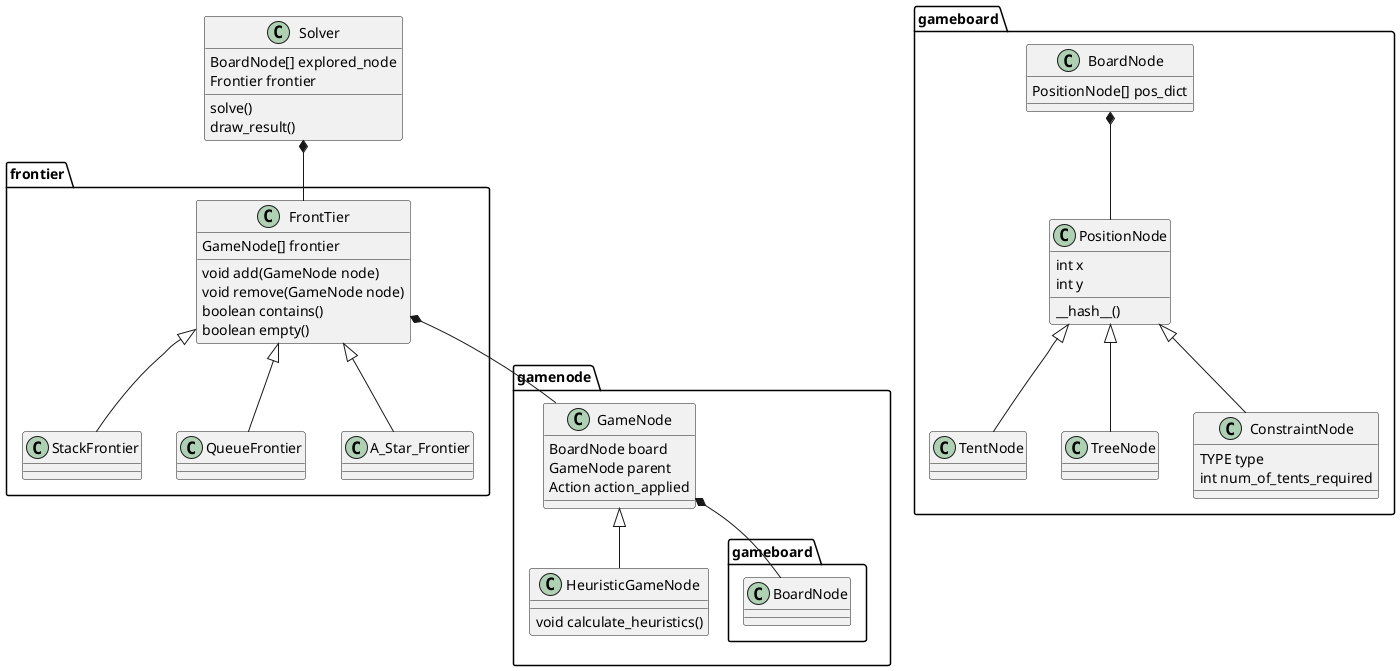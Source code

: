 @startuml

class Solver {
    BoardNode[] explored_node 
    Frontier frontier
    solve() 
    draw_result() 
}
Solver *-- frontier.FrontTier
namespace gamenode {
    class GameNode {
        BoardNode board 
        GameNode parent 
        Action action_applied
    } 
    class HeuristicGameNode{
        void calculate_heuristics()  
    }
    
    GameNode <|-- HeuristicGameNode
    GameNode *-- gameboard.BoardNode
}

namespace frontier {
    class FrontTier {
        GameNode[] frontier  
        void add(GameNode node)
        void remove(GameNode node)
        boolean contains()  
        boolean empty()
    } 
    class StackFrontier
    class QueueFrontier 
    class A_Star_Frontier     
    FrontTier <|-- StackFrontier
    FrontTier <|-- QueueFrontier
    FrontTier <|-- A_Star_Frontier
    
    FrontTier *-- gamenode.GameNode
}

namespace gameboard {
    class BoardNode {
        PositionNode[] pos_dict
    }
    class PositionNode {
        int x
        int y 
        __hash__() 
    }
    class TentNode
    class TreeNode 
    class ConstraintNode {
        TYPE type
        int num_of_tents_required 
    } 
    PositionNode <|-- TentNode
    PositionNode <|-- TreeNode 
    PositionNode <|-- ConstraintNode 
    
    BoardNode *-- PositionNode
}


@enduml